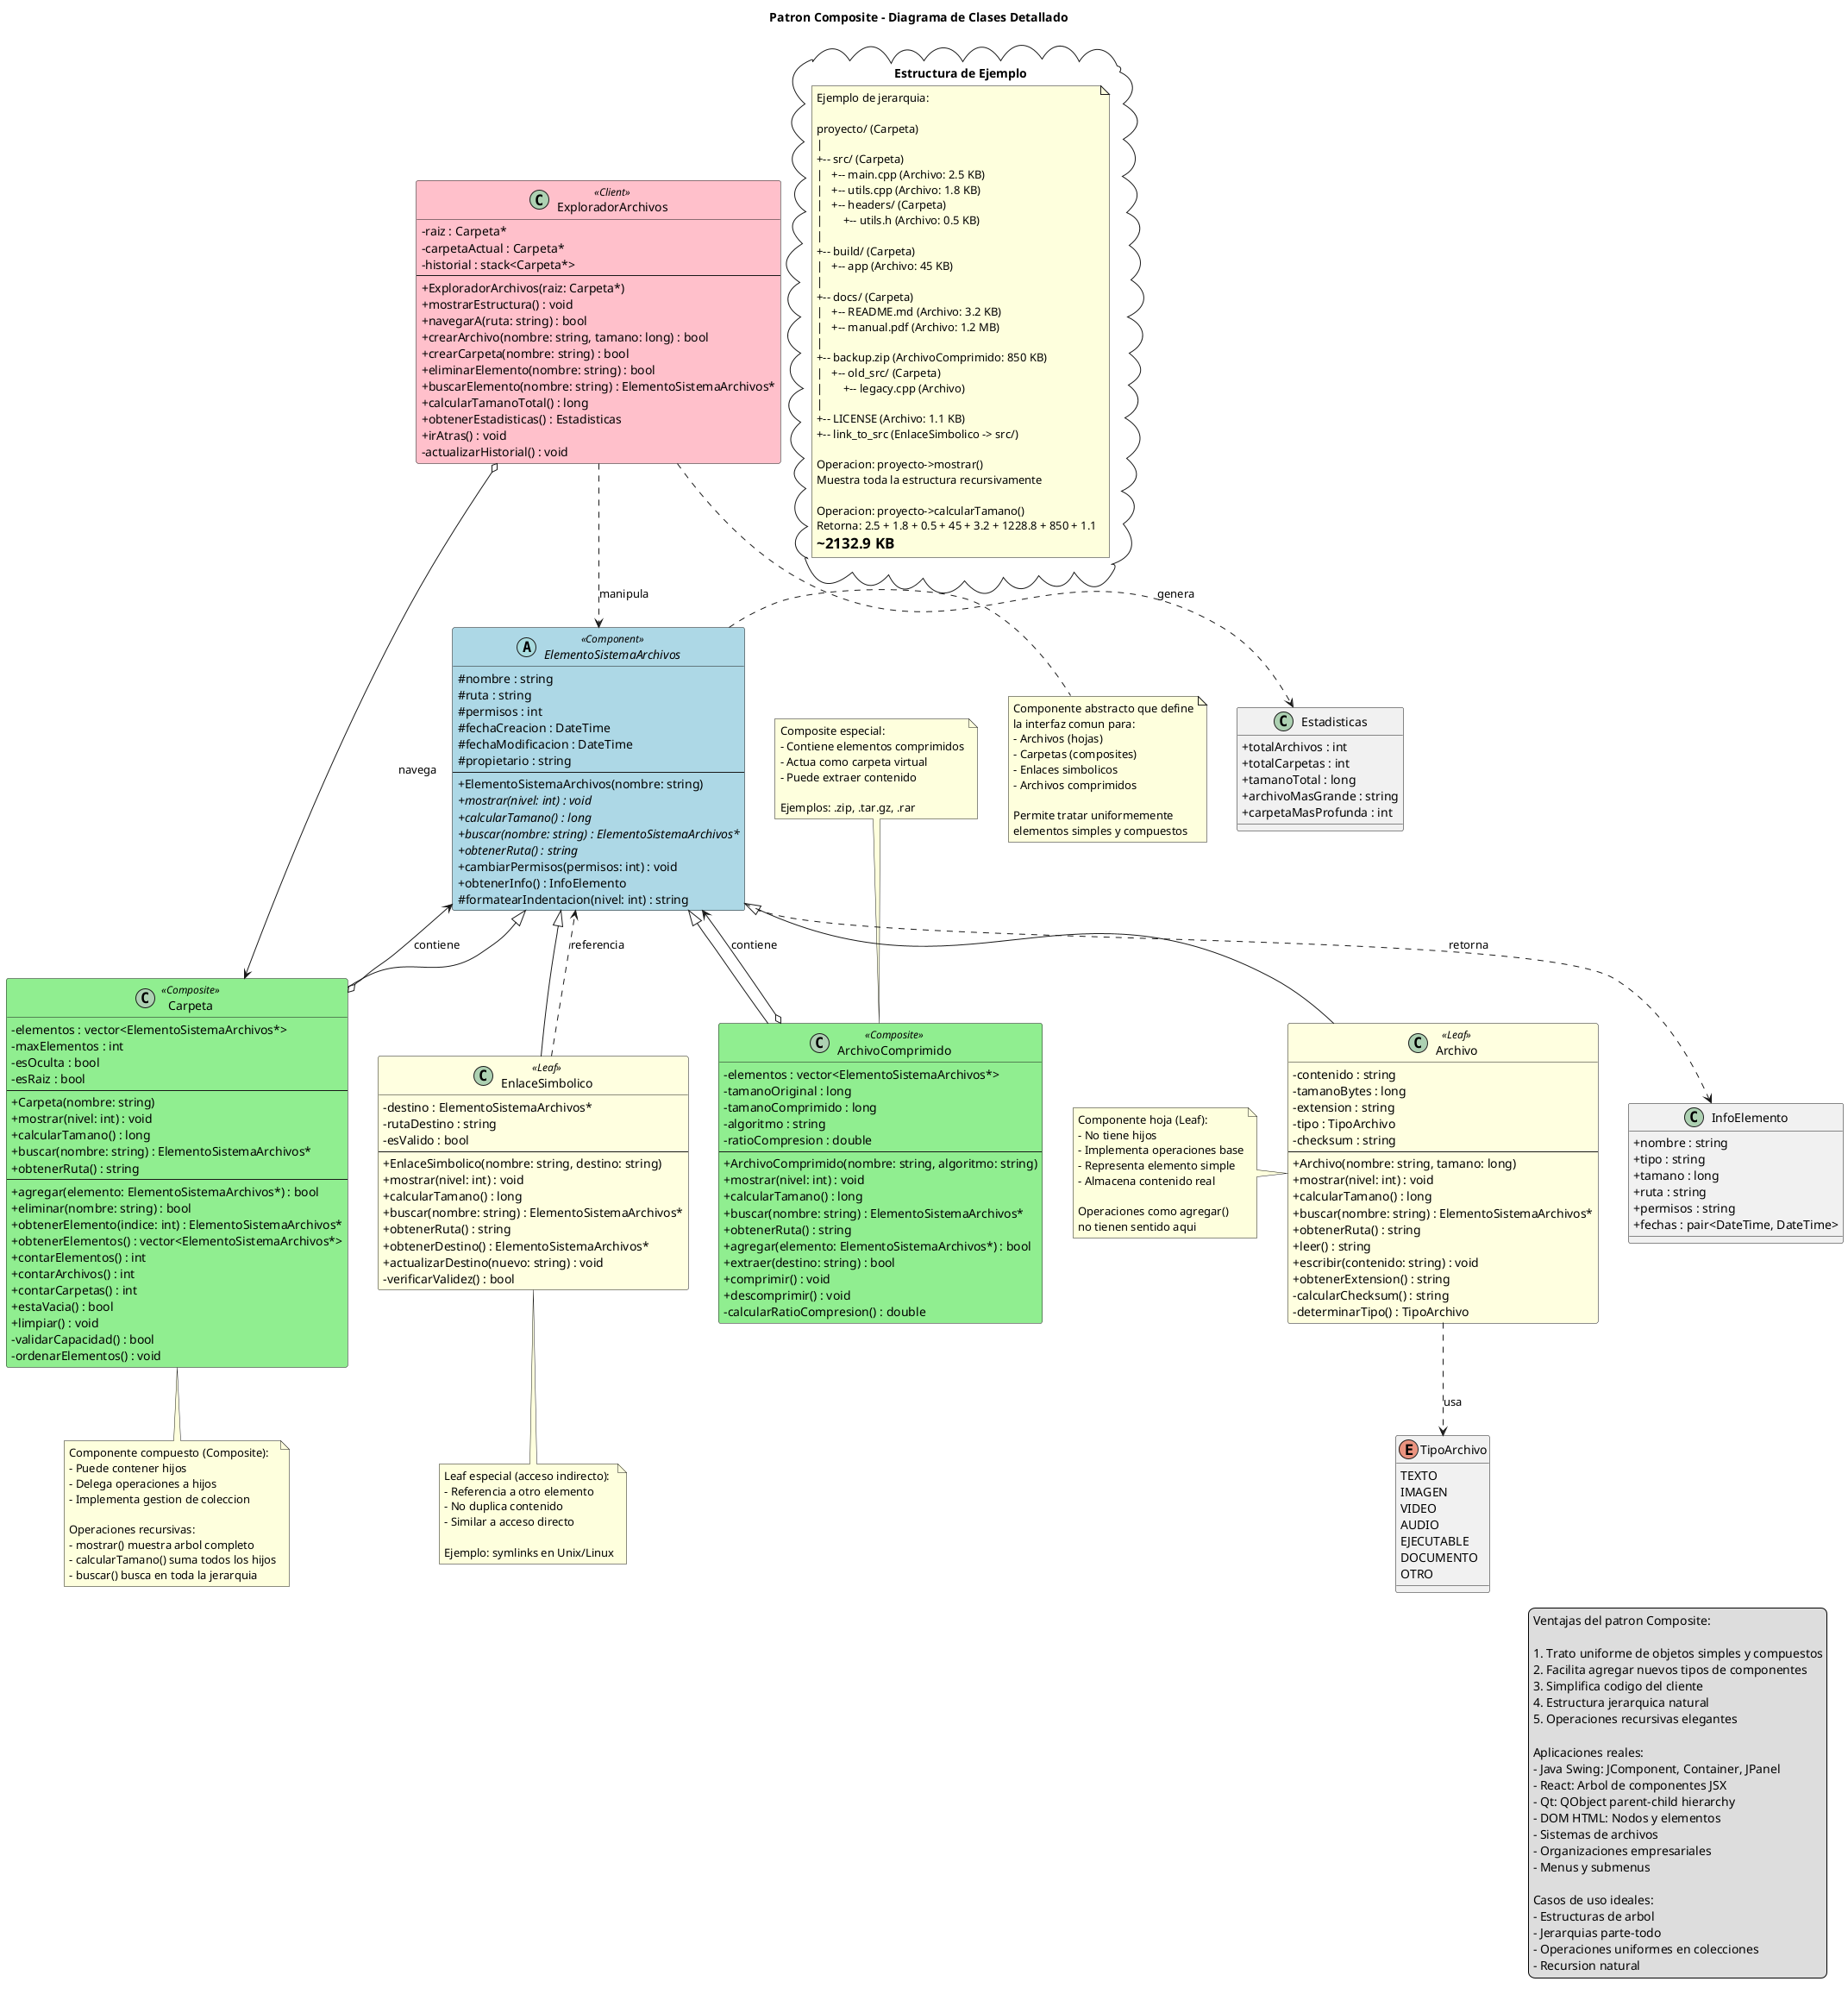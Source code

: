 @startuml composite_uml

title Patron Composite - Diagrama de Clases Detallado

skinparam classAttributeIconSize 0
skinparam class {
    BackgroundColor<<Component>> LightBlue
    BackgroundColor<<Leaf>> LightYellow
    BackgroundColor<<Composite>> LightGreen
    BackgroundColor<<Client>> Pink
}

abstract class ElementoSistemaArchivos <<Component>> {
    # nombre : string
    # ruta : string
    # permisos : int
    # fechaCreacion : DateTime
    # fechaModificacion : DateTime
    # propietario : string
    --
    + ElementoSistemaArchivos(nombre: string)
    {abstract} + mostrar(nivel: int) : void
    {abstract} + calcularTamano() : long
    {abstract} + buscar(nombre: string) : ElementoSistemaArchivos*
    {abstract} + obtenerRuta() : string
    + cambiarPermisos(permisos: int) : void
    + obtenerInfo() : InfoElemento
    # formatearIndentacion(nivel: int) : string
}

class Archivo <<Leaf>> {
    - contenido : string
    - tamanoBytes : long
    - extension : string
    - tipo : TipoArchivo
    - checksum : string
    --
    + Archivo(nombre: string, tamano: long)
    + mostrar(nivel: int) : void
    + calcularTamano() : long
    + buscar(nombre: string) : ElementoSistemaArchivos*
    + obtenerRuta() : string
    + leer() : string
    + escribir(contenido: string) : void
    + obtenerExtension() : string
    - calcularChecksum() : string
    - determinarTipo() : TipoArchivo
}

class Carpeta <<Composite>> {
    - elementos : vector<ElementoSistemaArchivos*>
    - maxElementos : int
    - esOculta : bool
    - esRaiz : bool
    --
    + Carpeta(nombre: string)
    + mostrar(nivel: int) : void
    + calcularTamano() : long
    + buscar(nombre: string) : ElementoSistemaArchivos*
    + obtenerRuta() : string
    --
    + agregar(elemento: ElementoSistemaArchivos*) : bool
    + eliminar(nombre: string) : bool
    + obtenerElemento(indice: int) : ElementoSistemaArchivos*
    + obtenerElementos() : vector<ElementoSistemaArchivos*>
    + contarElementos() : int
    + contarArchivos() : int
    + contarCarpetas() : int
    + estaVacia() : bool
    + limpiar() : void
    - validarCapacidad() : bool
    - ordenarElementos() : void
}

class EnlaceSimbolico <<Leaf>> {
    - destino : ElementoSistemaArchivos*
    - rutaDestino : string
    - esValido : bool
    --
    + EnlaceSimbolico(nombre: string, destino: string)
    + mostrar(nivel: int) : void
    + calcularTamano() : long
    + buscar(nombre: string) : ElementoSistemaArchivos*
    + obtenerRuta() : string
    + obtenerDestino() : ElementoSistemaArchivos*
    + actualizarDestino(nuevo: string) : void
    - verificarValidez() : bool
}

class ArchivoComprimido <<Composite>> {
    - elementos : vector<ElementoSistemaArchivos*>
    - tamanoOriginal : long
    - tamanoComprimido : long
    - algoritmo : string
    - ratioCompresion : double
    --
    + ArchivoComprimido(nombre: string, algoritmo: string)
    + mostrar(nivel: int) : void
    + calcularTamano() : long
    + buscar(nombre: string) : ElementoSistemaArchivos*
    + obtenerRuta() : string
    + agregar(elemento: ElementoSistemaArchivos*) : bool
    + extraer(destino: string) : bool
    + comprimir() : void
    + descomprimir() : void
    - calcularRatioCompresion() : double
}

class ExploradorArchivos <<Client>> {
    - raiz : Carpeta*
    - carpetaActual : Carpeta*
    - historial : stack<Carpeta*>
    --
    + ExploradorArchivos(raiz: Carpeta*)
    + mostrarEstructura() : void
    + navegarA(ruta: string) : bool
    + crearArchivo(nombre: string, tamano: long) : bool
    + crearCarpeta(nombre: string) : bool
    + eliminarElemento(nombre: string) : bool
    + buscarElemento(nombre: string) : ElementoSistemaArchivos*
    + calcularTamanoTotal() : long
    + obtenerEstadisticas() : Estadisticas
    + irAtras() : void
    - actualizarHistorial() : void
}

class InfoElemento {
    + nombre : string
    + tipo : string
    + tamano : long
    + ruta : string
    + permisos : string
    + fechas : pair<DateTime, DateTime>
}

class Estadisticas {
    + totalArchivos : int
    + totalCarpetas : int
    + tamanoTotal : long
    + archivoMasGrande : string
    + carpetaMasProfunda : int
}

enum TipoArchivo {
    TEXTO
    IMAGEN
    VIDEO
    AUDIO
    EJECUTABLE
    DOCUMENTO
    OTRO
}

ElementoSistemaArchivos <|-- Archivo
ElementoSistemaArchivos <|-- Carpeta
ElementoSistemaArchivos <|-- EnlaceSimbolico
ElementoSistemaArchivos <|-- ArchivoComprimido

Carpeta o--> ElementoSistemaArchivos : contiene
ArchivoComprimido o--> ElementoSistemaArchivos : contiene
EnlaceSimbolico ..> ElementoSistemaArchivos : referencia
ExploradorArchivos o--> Carpeta : navega
ExploradorArchivos ..> ElementoSistemaArchivos : manipula
Archivo ..> TipoArchivo : usa
ElementoSistemaArchivos ..> InfoElemento : retorna
ExploradorArchivos ..> Estadisticas : genera

note right of ElementoSistemaArchivos
  Componente abstracto que define
  la interfaz comun para:
  - Archivos (hojas)
  - Carpetas (composites)
  - Enlaces simbolicos
  - Archivos comprimidos
  
  Permite tratar uniformemente
  elementos simples y compuestos
end note

note left of Archivo
  Componente hoja (Leaf):
  - No tiene hijos
  - Implementa operaciones base
  - Representa elemento simple
  - Almacena contenido real
  
  Operaciones como agregar()
  no tienen sentido aqui
end note

note bottom of Carpeta
  Componente compuesto (Composite):
  - Puede contener hijos
  - Delega operaciones a hijos
  - Implementa gestion de coleccion
  
  Operaciones recursivas:
  - mostrar() muestra arbol completo
  - calcularTamano() suma todos los hijos
  - buscar() busca en toda la jerarquia
end note

note top of ArchivoComprimido
  Composite especial:
  - Contiene elementos comprimidos
  - Actua como carpeta virtual
  - Puede extraer contenido
  
  Ejemplos: .zip, .tar.gz, .rar
end note

note bottom of EnlaceSimbolico
  Leaf especial (acceso indirecto):
  - Referencia a otro elemento
  - No duplica contenido
  - Similar a acceso directo
  
  Ejemplo: symlinks en Unix/Linux
end note

package "Estructura de Ejemplo" <<Cloud>> {
  note as N1
    Ejemplo de jerarquia:
    
    proyecto/ (Carpeta)
    |
    +-- src/ (Carpeta)
    |   +-- main.cpp (Archivo: 2.5 KB)
    |   +-- utils.cpp (Archivo: 1.8 KB)
    |   +-- headers/ (Carpeta)
    |       +-- utils.h (Archivo: 0.5 KB)
    |
    +-- build/ (Carpeta)
    |   +-- app (Archivo: 45 KB)
    |
    +-- docs/ (Carpeta)
    |   +-- README.md (Archivo: 3.2 KB)
    |   +-- manual.pdf (Archivo: 1.2 MB)
    |
    +-- backup.zip (ArchivoComprimido: 850 KB)
    |   +-- old_src/ (Carpeta)
    |       +-- legacy.cpp (Archivo)
    |
    +-- LICENSE (Archivo: 1.1 KB)
    +-- link_to_src (EnlaceSimbolico -> src/)
    
    Operacion: proyecto->mostrar()
    Muestra toda la estructura recursivamente
    
    Operacion: proyecto->calcularTamano()
    Retorna: 2.5 + 1.8 + 0.5 + 45 + 3.2 + 1228.8 + 850 + 1.1
    = ~2132.9 KB
  end note
}

legend right
  Ventajas del patron Composite:
  
  1. Trato uniforme de objetos simples y compuestos
  2. Facilita agregar nuevos tipos de componentes
  3. Simplifica codigo del cliente
  4. Estructura jerarquica natural
  5. Operaciones recursivas elegantes
  
  Aplicaciones reales:
  - Java Swing: JComponent, Container, JPanel
  - React: Arbol de componentes JSX
  - Qt: QObject parent-child hierarchy
  - DOM HTML: Nodos y elementos
  - Sistemas de archivos
  - Organizaciones empresariales
  - Menus y submenus
  
  Casos de uso ideales:
  - Estructuras de arbol
  - Jerarquias parte-todo
  - Operaciones uniformes en colecciones
  - Recursion natural
endlegend

@enduml
